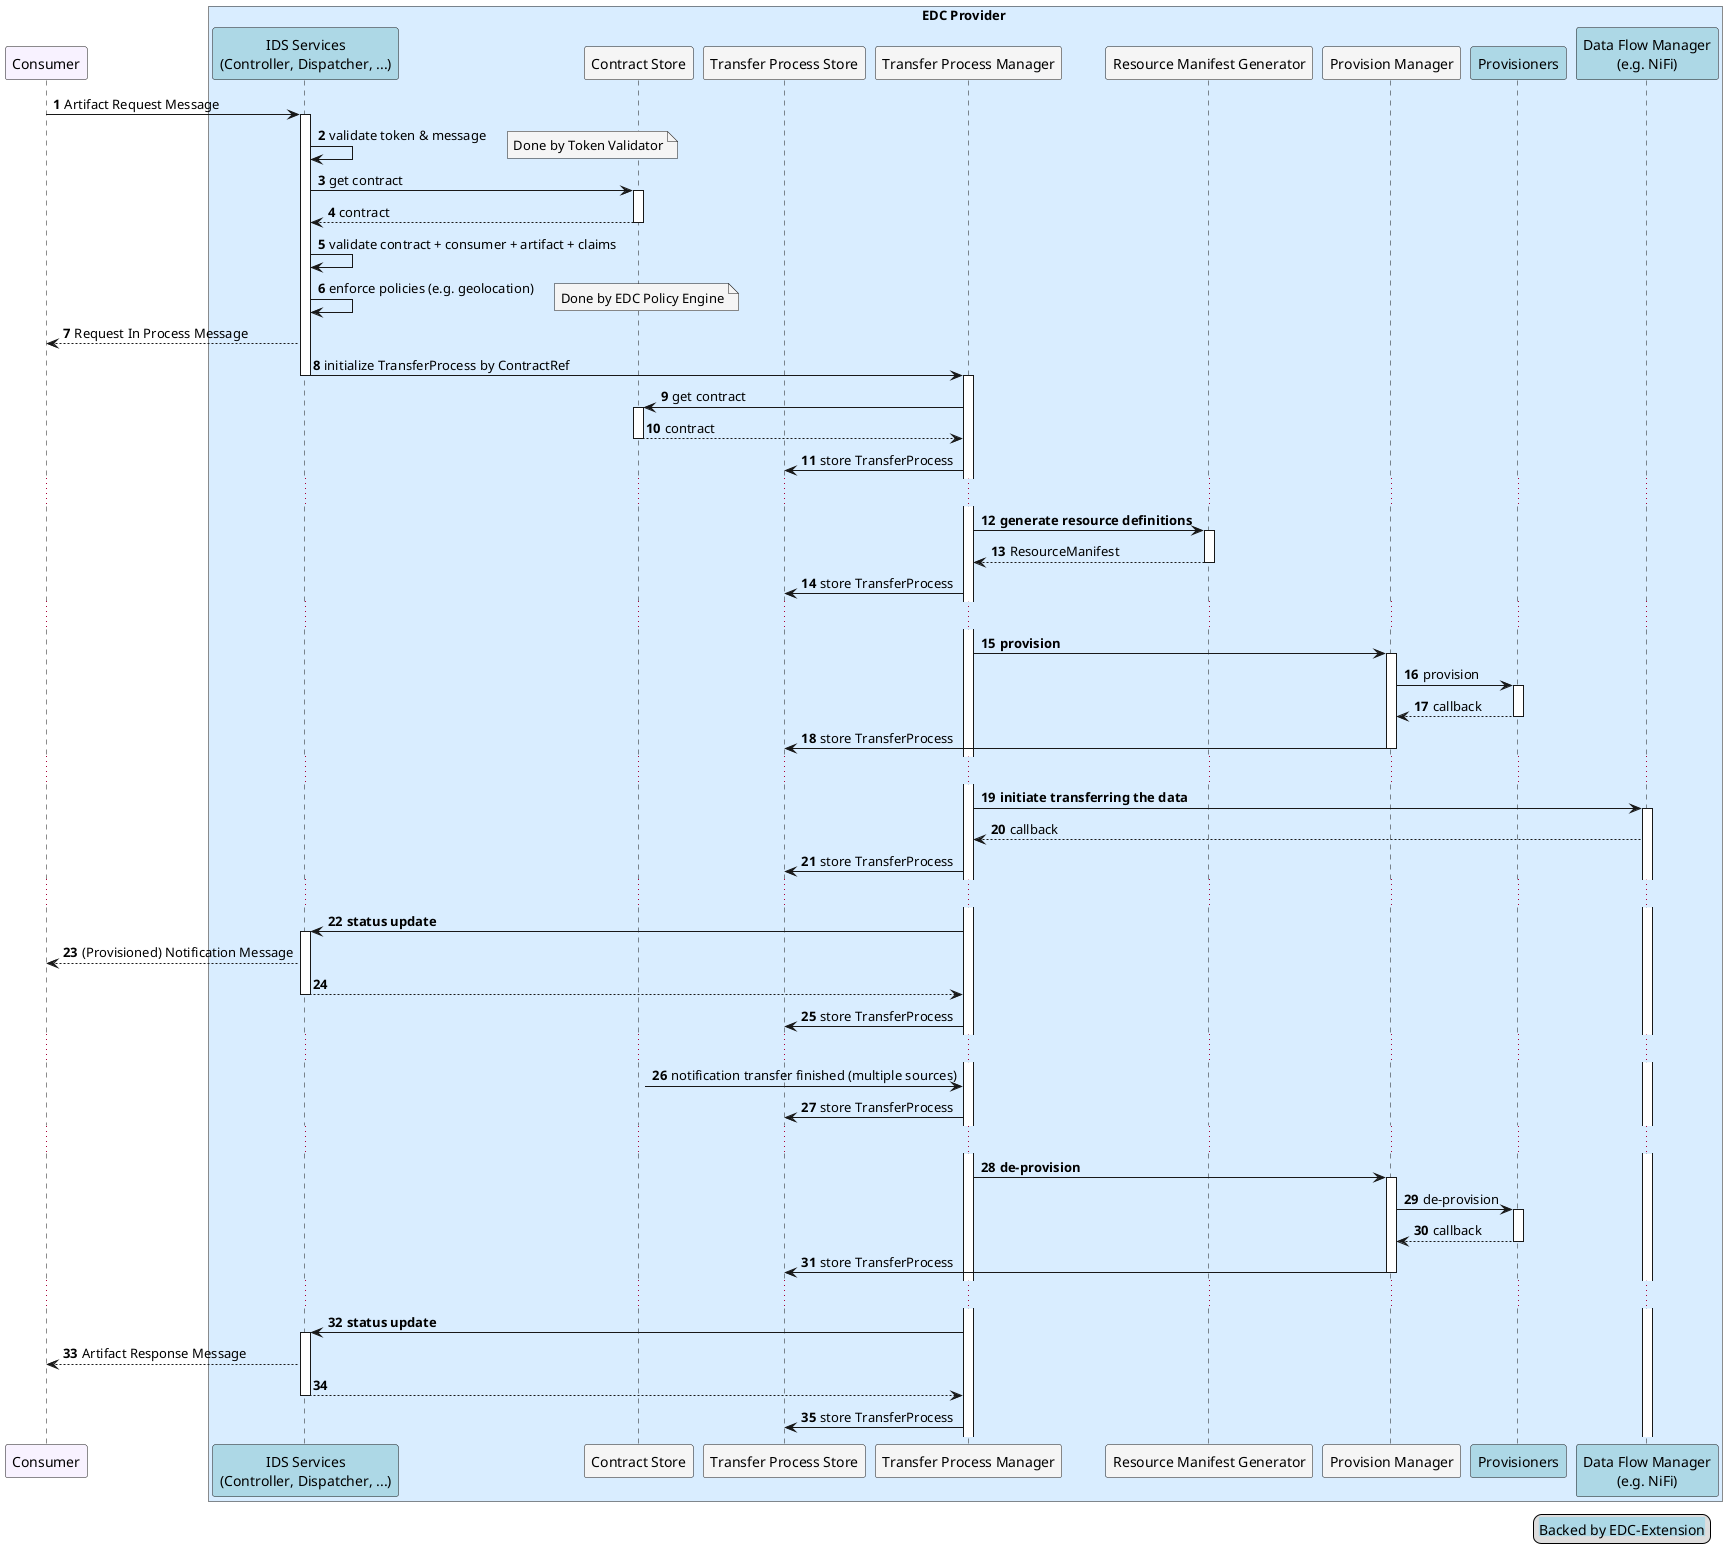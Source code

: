 @startuml

skinParam NoteBackgroundColor WhiteSmoke
skinParam NoteFontColor Black
skinParam ParticipantBackgroundColor WhiteSmoke
skinParam ActorBackgroundColor WhiteSmoke
skinParam AgentBackgroundColor White
skinParam AgentBorderColor SkyBlue
skinparam shadowing false

!define ConsumerColor f8f2ff
!define ProviderColor d9edff
!define WarningColor Business
!define LeadColor Technology

autonumber

participant Consumer as "Consumer" #ConsumerColor

legend right
 <back:#lightblue>Backed by EDC-Extension</back>
end legend

box EDC Provider #ProviderColor
    participant IDS as "IDS Services\n(Controller, Dispatcher, ...)" #lightblue
    participant Store as "Contract Store"
    participant TransferStore as "Transfer Process Store"
    participant TransferManager as "Transfer Process Manager"
    participant ManifestGenerator as "Resource Manifest Generator"
    participant ProvisionManager as "Provision Manager"
    participant Provisioners as "Provisioners" #lightblue
    participant DataFlow as "Data Flow Manager\n(e.g. NiFi)" #lightblue
end box

Consumer -> IDS ++: Artifact Request Message
IDS -> IDS : validate token & message
note right: Done by Token Validator
IDS -> Store ++: get contract
return contract
IDS -> IDS: validate contract + consumer + artifact + claims

IDS -> IDS: enforce policies (e.g. geolocation)
note right: Done by EDC Policy Engine

IDS --> Consumer: Request In Process Message
IDS -> TransferManager --++: initialize TransferProcess by ContractRef
TransferManager -> Store ++: get contract
return contract
TransferManager -> TransferStore: store TransferProcess

' Resource Definition
...
TransferManager -> ManifestGenerator ++ : **generate resource definitions**
return ResourceManifest
TransferManager -> TransferStore: store TransferProcess


' Provision
...
TransferManager -> ProvisionManager++: **provision**
ProvisionManager -> Provisioners++: provision
Provisioners --> ProvisionManager--: callback
ProvisionManager -> TransferStore: store TransferProcess
deactivate ProvisionManager

' Transfer
...
TransferManager -> DataFlow ++: **initiate transferring the data**
DataFlow --> TransferManager: callback
TransferManager -> TransferStore: store TransferProcess

' Notification
...
TransferManager -> IDS ++: **status update**
' TODO: non-edc connectors won't understand this
' dsc would return a rejection message
IDS --> Consumer: (Provisioned) Notification Message
return
TransferManager -> TransferStore: store TransferProcess

...
?-> TransferManager: notification transfer finished (multiple sources)
TransferManager -> TransferStore: store TransferProcess

' De-Provision
...
TransferManager -> ProvisionManager++: **de-provision**
ProvisionManager -> Provisioners++: de-provision
Provisioners --> ProvisionManager--: callback
ProvisionManager -> TransferStore: store TransferProcess
deactivate ProvisionManager

' Complete
...
TransferManager -> IDS ++: **status update**
IDS --> Consumer: Artifact Response Message
return
TransferManager -> TransferStore: store TransferProcess

@enduml